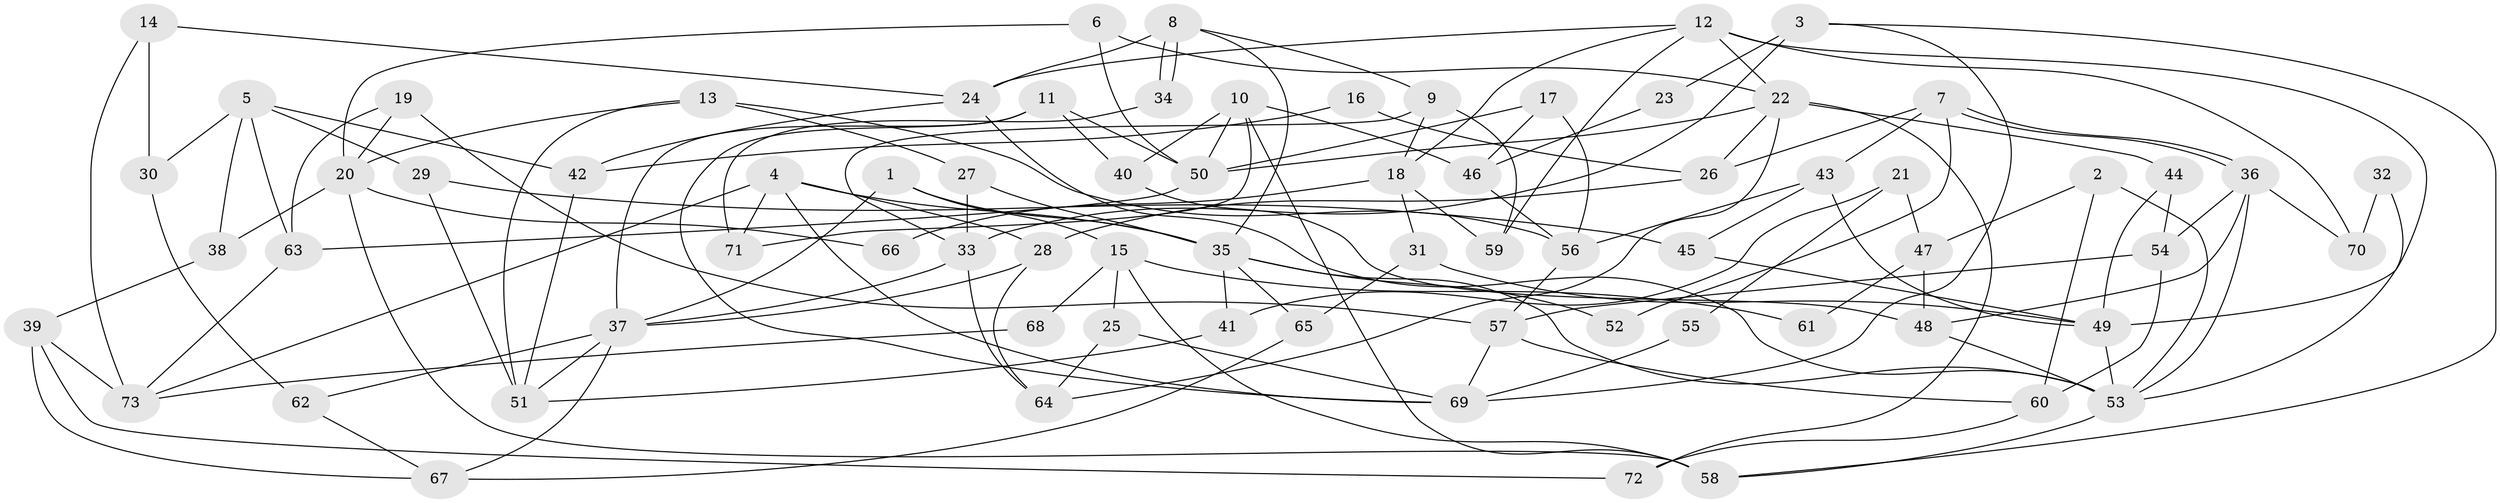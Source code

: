 // Generated by graph-tools (version 1.1) at 2025/14/03/09/25 04:14:49]
// undirected, 73 vertices, 146 edges
graph export_dot {
graph [start="1"]
  node [color=gray90,style=filled];
  1;
  2;
  3;
  4;
  5;
  6;
  7;
  8;
  9;
  10;
  11;
  12;
  13;
  14;
  15;
  16;
  17;
  18;
  19;
  20;
  21;
  22;
  23;
  24;
  25;
  26;
  27;
  28;
  29;
  30;
  31;
  32;
  33;
  34;
  35;
  36;
  37;
  38;
  39;
  40;
  41;
  42;
  43;
  44;
  45;
  46;
  47;
  48;
  49;
  50;
  51;
  52;
  53;
  54;
  55;
  56;
  57;
  58;
  59;
  60;
  61;
  62;
  63;
  64;
  65;
  66;
  67;
  68;
  69;
  70;
  71;
  72;
  73;
  1 -- 15;
  1 -- 37;
  1 -- 35;
  2 -- 60;
  2 -- 53;
  2 -- 47;
  3 -- 69;
  3 -- 33;
  3 -- 23;
  3 -- 58;
  4 -- 35;
  4 -- 28;
  4 -- 69;
  4 -- 71;
  4 -- 73;
  5 -- 30;
  5 -- 63;
  5 -- 29;
  5 -- 38;
  5 -- 42;
  6 -- 20;
  6 -- 22;
  6 -- 50;
  7 -- 36;
  7 -- 36;
  7 -- 43;
  7 -- 26;
  7 -- 52;
  8 -- 34;
  8 -- 34;
  8 -- 24;
  8 -- 9;
  8 -- 35;
  9 -- 33;
  9 -- 18;
  9 -- 59;
  10 -- 58;
  10 -- 50;
  10 -- 40;
  10 -- 46;
  10 -- 71;
  11 -- 69;
  11 -- 40;
  11 -- 37;
  11 -- 50;
  12 -- 18;
  12 -- 24;
  12 -- 22;
  12 -- 49;
  12 -- 59;
  12 -- 70;
  13 -- 20;
  13 -- 56;
  13 -- 27;
  13 -- 51;
  14 -- 24;
  14 -- 73;
  14 -- 30;
  15 -- 25;
  15 -- 58;
  15 -- 61;
  15 -- 68;
  16 -- 42;
  16 -- 26;
  17 -- 50;
  17 -- 46;
  17 -- 56;
  18 -- 59;
  18 -- 31;
  18 -- 66;
  19 -- 63;
  19 -- 57;
  19 -- 20;
  20 -- 58;
  20 -- 38;
  20 -- 66;
  21 -- 41;
  21 -- 47;
  21 -- 55;
  22 -- 50;
  22 -- 26;
  22 -- 44;
  22 -- 64;
  22 -- 72;
  23 -- 46;
  24 -- 42;
  24 -- 53;
  25 -- 64;
  25 -- 69;
  26 -- 28;
  27 -- 35;
  27 -- 33;
  28 -- 64;
  28 -- 37;
  29 -- 51;
  29 -- 45;
  30 -- 62;
  31 -- 49;
  31 -- 65;
  32 -- 53;
  32 -- 70;
  33 -- 37;
  33 -- 64;
  34 -- 71;
  35 -- 41;
  35 -- 52;
  35 -- 53;
  35 -- 65;
  36 -- 53;
  36 -- 48;
  36 -- 54;
  36 -- 70;
  37 -- 51;
  37 -- 62;
  37 -- 67;
  38 -- 39;
  39 -- 67;
  39 -- 72;
  39 -- 73;
  40 -- 48;
  41 -- 51;
  42 -- 51;
  43 -- 49;
  43 -- 56;
  43 -- 45;
  44 -- 49;
  44 -- 54;
  45 -- 49;
  46 -- 56;
  47 -- 48;
  47 -- 61;
  48 -- 53;
  49 -- 53;
  50 -- 63;
  53 -- 58;
  54 -- 57;
  54 -- 60;
  55 -- 69;
  56 -- 57;
  57 -- 60;
  57 -- 69;
  60 -- 72;
  62 -- 67;
  63 -- 73;
  65 -- 67;
  68 -- 73;
}

